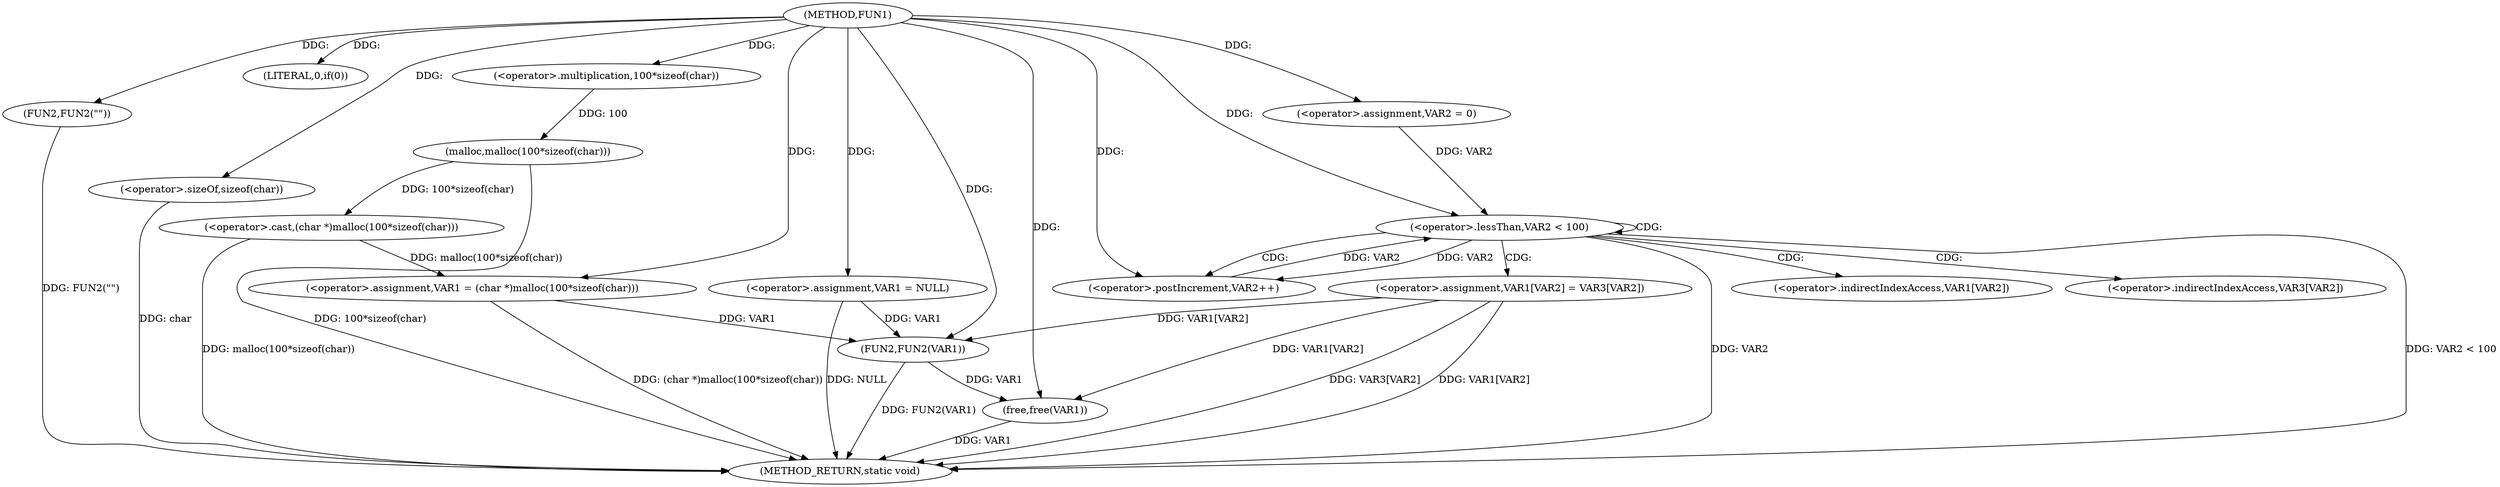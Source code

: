 digraph FUN1 {  
"1000100" [label = "(METHOD,FUN1)" ]
"1000146" [label = "(METHOD_RETURN,static void)" ]
"1000103" [label = "(<operator>.assignment,VAR1 = NULL)" ]
"1000107" [label = "(LITERAL,0,if(0))" ]
"1000109" [label = "(FUN2,FUN2(\"\"))" ]
"1000113" [label = "(<operator>.assignment,VAR1 = (char *)malloc(100*sizeof(char)))" ]
"1000115" [label = "(<operator>.cast,(char *)malloc(100*sizeof(char)))" ]
"1000117" [label = "(malloc,malloc(100*sizeof(char)))" ]
"1000118" [label = "(<operator>.multiplication,100*sizeof(char))" ]
"1000120" [label = "(<operator>.sizeOf,sizeof(char))" ]
"1000126" [label = "(<operator>.assignment,VAR2 = 0)" ]
"1000129" [label = "(<operator>.lessThan,VAR2 < 100)" ]
"1000132" [label = "(<operator>.postIncrement,VAR2++)" ]
"1000135" [label = "(<operator>.assignment,VAR1[VAR2] = VAR3[VAR2])" ]
"1000142" [label = "(FUN2,FUN2(VAR1))" ]
"1000144" [label = "(free,free(VAR1))" ]
"1000136" [label = "(<operator>.indirectIndexAccess,VAR1[VAR2])" ]
"1000139" [label = "(<operator>.indirectIndexAccess,VAR3[VAR2])" ]
  "1000115" -> "1000146"  [ label = "DDG: malloc(100*sizeof(char))"] 
  "1000142" -> "1000146"  [ label = "DDG: FUN2(VAR1)"] 
  "1000103" -> "1000146"  [ label = "DDG: NULL"] 
  "1000117" -> "1000146"  [ label = "DDG: 100*sizeof(char)"] 
  "1000109" -> "1000146"  [ label = "DDG: FUN2(\"\")"] 
  "1000129" -> "1000146"  [ label = "DDG: VAR2"] 
  "1000135" -> "1000146"  [ label = "DDG: VAR3[VAR2]"] 
  "1000129" -> "1000146"  [ label = "DDG: VAR2 < 100"] 
  "1000113" -> "1000146"  [ label = "DDG: (char *)malloc(100*sizeof(char))"] 
  "1000120" -> "1000146"  [ label = "DDG: char"] 
  "1000135" -> "1000146"  [ label = "DDG: VAR1[VAR2]"] 
  "1000144" -> "1000146"  [ label = "DDG: VAR1"] 
  "1000100" -> "1000103"  [ label = "DDG: "] 
  "1000100" -> "1000107"  [ label = "DDG: "] 
  "1000100" -> "1000109"  [ label = "DDG: "] 
  "1000115" -> "1000113"  [ label = "DDG: malloc(100*sizeof(char))"] 
  "1000100" -> "1000113"  [ label = "DDG: "] 
  "1000117" -> "1000115"  [ label = "DDG: 100*sizeof(char)"] 
  "1000118" -> "1000117"  [ label = "DDG: 100"] 
  "1000100" -> "1000118"  [ label = "DDG: "] 
  "1000100" -> "1000120"  [ label = "DDG: "] 
  "1000100" -> "1000126"  [ label = "DDG: "] 
  "1000126" -> "1000129"  [ label = "DDG: VAR2"] 
  "1000132" -> "1000129"  [ label = "DDG: VAR2"] 
  "1000100" -> "1000129"  [ label = "DDG: "] 
  "1000129" -> "1000132"  [ label = "DDG: VAR2"] 
  "1000100" -> "1000132"  [ label = "DDG: "] 
  "1000103" -> "1000142"  [ label = "DDG: VAR1"] 
  "1000113" -> "1000142"  [ label = "DDG: VAR1"] 
  "1000135" -> "1000142"  [ label = "DDG: VAR1[VAR2]"] 
  "1000100" -> "1000142"  [ label = "DDG: "] 
  "1000142" -> "1000144"  [ label = "DDG: VAR1"] 
  "1000135" -> "1000144"  [ label = "DDG: VAR1[VAR2]"] 
  "1000100" -> "1000144"  [ label = "DDG: "] 
  "1000129" -> "1000132"  [ label = "CDG: "] 
  "1000129" -> "1000129"  [ label = "CDG: "] 
  "1000129" -> "1000139"  [ label = "CDG: "] 
  "1000129" -> "1000135"  [ label = "CDG: "] 
  "1000129" -> "1000136"  [ label = "CDG: "] 
}
